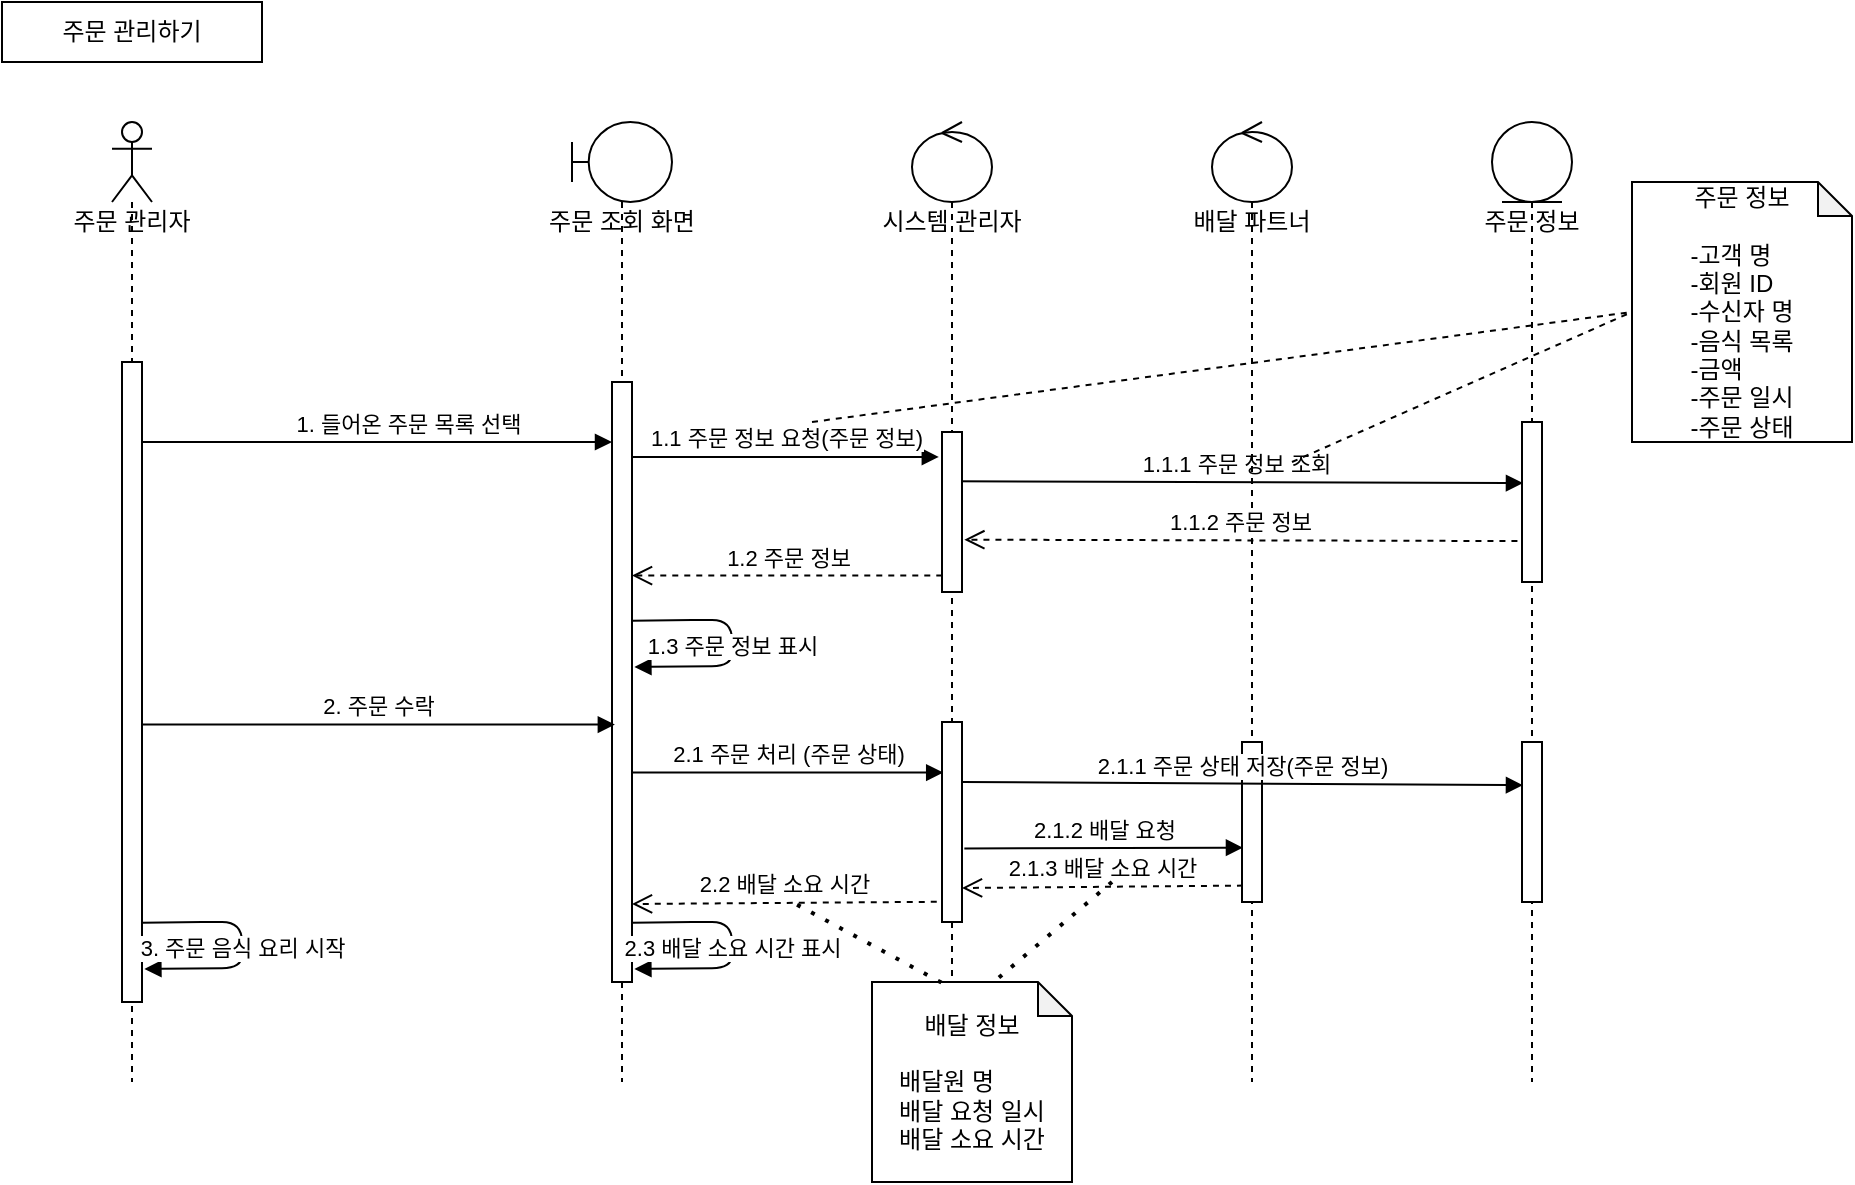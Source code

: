 <mxfile version="14.7.2" type="device" pages="2"><diagram id="PtMizo8kJHdcr32BwCNb" name="Page-1"><mxGraphModel dx="1158" dy="588" grid="1" gridSize="10" guides="1" tooltips="1" connect="1" arrows="1" fold="1" page="1" pageScale="1" pageWidth="1600" pageHeight="900" math="0" shadow="0"><root><mxCell id="0"/><mxCell id="1" parent="0"/><mxCell id="I_Oj-iH7kl1nIyZ3iDGh-1" value="" style="shape=umlLifeline;participant=umlActor;perimeter=lifelinePerimeter;whiteSpace=wrap;html=1;container=1;collapsible=0;recursiveResize=0;verticalAlign=top;spacingTop=36;outlineConnect=0;" vertex="1" parent="1"><mxGeometry x="130" y="130" width="20" height="480" as="geometry"/></mxCell><mxCell id="I_Oj-iH7kl1nIyZ3iDGh-2" value="" style="shape=umlLifeline;participant=umlBoundary;perimeter=lifelinePerimeter;whiteSpace=wrap;html=1;container=1;collapsible=0;recursiveResize=0;verticalAlign=top;spacingTop=36;outlineConnect=0;" vertex="1" parent="1"><mxGeometry x="360" y="130" width="50" height="480" as="geometry"/></mxCell><mxCell id="I_Oj-iH7kl1nIyZ3iDGh-3" value="" style="shape=umlLifeline;participant=umlControl;perimeter=lifelinePerimeter;whiteSpace=wrap;html=1;container=1;collapsible=0;recursiveResize=0;verticalAlign=top;spacingTop=36;outlineConnect=0;" vertex="1" parent="1"><mxGeometry x="530" y="130" width="40" height="480" as="geometry"/></mxCell><mxCell id="I_Oj-iH7kl1nIyZ3iDGh-4" value="" style="shape=umlLifeline;participant=umlEntity;perimeter=lifelinePerimeter;whiteSpace=wrap;html=1;container=1;collapsible=0;recursiveResize=0;verticalAlign=top;spacingTop=36;outlineConnect=0;" vertex="1" parent="1"><mxGeometry x="820" y="130" width="40" height="480" as="geometry"/></mxCell><mxCell id="I_Oj-iH7kl1nIyZ3iDGh-5" value="주문 관리자" style="text;html=1;strokeColor=none;fillColor=none;align=center;verticalAlign=middle;whiteSpace=wrap;rounded=0;" vertex="1" parent="1"><mxGeometry x="90" y="170" width="100" height="20" as="geometry"/></mxCell><mxCell id="I_Oj-iH7kl1nIyZ3iDGh-6" value="주문 조회 화면&lt;span style=&quot;color: rgba(0 , 0 , 0 , 0) ; font-family: monospace ; font-size: 0px&quot;&gt;%3CmxGraphModel%3E%3Croot%3E%3CmxCell%20id%3D%220%22%2F%3E%3CmxCell%20id%3D%221%22%20parent%3D%220%22%2F%3E%3CmxCell%20id%3D%222%22%20value%3D%22%EC%A3%BC%EB%AC%B8%20%EA%B4%80%EB%A6%AC%EC%9E%90%22%20style%3D%22text%3Bhtml%3D1%3BstrokeColor%3Dnone%3BfillColor%3Dnone%3Balign%3Dcenter%3BverticalAlign%3Dmiddle%3BwhiteSpace%3Dwrap%3Brounded%3D0%3B%22%20vertex%3D%221%22%20parent%3D%221%22%3E%3CmxGeometry%20x%3D%22320%22%20y%3D%22230%22%20width%3D%22100%22%20height%3D%2220%22%20as%3D%22geometry%22%2F%3E%3C%2FmxCell%3E%3C%2Froot%3E%3C%2FmxGraphModel%3E&lt;/span&gt;" style="text;html=1;strokeColor=none;fillColor=none;align=center;verticalAlign=middle;whiteSpace=wrap;rounded=0;" vertex="1" parent="1"><mxGeometry x="335" y="170" width="100" height="20" as="geometry"/></mxCell><mxCell id="I_Oj-iH7kl1nIyZ3iDGh-7" value="시스템 관리자" style="text;html=1;strokeColor=none;fillColor=none;align=center;verticalAlign=middle;whiteSpace=wrap;rounded=0;" vertex="1" parent="1"><mxGeometry x="500" y="170" width="100" height="20" as="geometry"/></mxCell><mxCell id="I_Oj-iH7kl1nIyZ3iDGh-8" value="주문 정보" style="text;html=1;strokeColor=none;fillColor=none;align=center;verticalAlign=middle;whiteSpace=wrap;rounded=0;" vertex="1" parent="1"><mxGeometry x="790" y="170" width="100" height="20" as="geometry"/></mxCell><mxCell id="I_Oj-iH7kl1nIyZ3iDGh-14" value="&lt;div&gt;&lt;span&gt;주문 정보&lt;/span&gt;&lt;/div&gt;&lt;div&gt;&lt;span&gt;&lt;br&gt;&lt;/span&gt;&lt;/div&gt;&lt;div style=&quot;text-align: left&quot;&gt;&lt;span&gt;-고객 명&lt;/span&gt;&lt;/div&gt;&lt;div style=&quot;text-align: left&quot;&gt;&lt;span&gt;-회원 ID&lt;/span&gt;&lt;/div&gt;&lt;div style=&quot;text-align: left&quot;&gt;&lt;span&gt;-수신자 명&lt;/span&gt;&lt;/div&gt;&lt;div style=&quot;text-align: left&quot;&gt;&lt;span&gt;-음식 목록&lt;/span&gt;&lt;/div&gt;&lt;div style=&quot;text-align: left&quot;&gt;&lt;span&gt;-금액&lt;/span&gt;&lt;/div&gt;&lt;div style=&quot;text-align: left&quot;&gt;&lt;span&gt;-주문 일시&lt;/span&gt;&lt;/div&gt;&lt;div style=&quot;text-align: left&quot;&gt;&lt;span&gt;-주문 상태&lt;/span&gt;&lt;/div&gt;" style="shape=note;whiteSpace=wrap;html=1;backgroundOutline=1;darkOpacity=0.05;size=17;align=center;" vertex="1" parent="1"><mxGeometry x="890" y="160" width="110" height="130" as="geometry"/></mxCell><mxCell id="I_Oj-iH7kl1nIyZ3iDGh-23" value="" style="html=1;points=[];perimeter=orthogonalPerimeter;" vertex="1" parent="1"><mxGeometry x="135" y="250" width="10" height="320" as="geometry"/></mxCell><mxCell id="I_Oj-iH7kl1nIyZ3iDGh-24" value="1. 들어온 주문 목록 선택" style="html=1;verticalAlign=bottom;endArrow=block;" edge="1" parent="1" source="I_Oj-iH7kl1nIyZ3iDGh-23" target="I_Oj-iH7kl1nIyZ3iDGh-26"><mxGeometry width="80" relative="1" as="geometry"><mxPoint x="155.5" y="290" as="sourcePoint"/><mxPoint x="390" y="290" as="targetPoint"/><Array as="points"><mxPoint x="365.5" y="290"/><mxPoint x="350" y="290"/></Array></mxGeometry></mxCell><mxCell id="I_Oj-iH7kl1nIyZ3iDGh-25" value="1.1 주문 정보 요청(주문 정보)" style="html=1;verticalAlign=bottom;endArrow=block;entryX=-0.159;entryY=0.156;entryDx=0;entryDy=0;entryPerimeter=0;" edge="1" parent="1" source="I_Oj-iH7kl1nIyZ3iDGh-26" target="I_Oj-iH7kl1nIyZ3iDGh-28"><mxGeometry width="80" relative="1" as="geometry"><mxPoint x="420" y="309.76" as="sourcePoint"/><mxPoint x="544.19" y="306.56" as="targetPoint"/></mxGeometry></mxCell><mxCell id="I_Oj-iH7kl1nIyZ3iDGh-26" value="" style="html=1;points=[];perimeter=orthogonalPerimeter;" vertex="1" parent="1"><mxGeometry x="380" y="260" width="10" height="300" as="geometry"/></mxCell><mxCell id="I_Oj-iH7kl1nIyZ3iDGh-27" value="1.1.1 주문 정보 조회" style="html=1;verticalAlign=bottom;endArrow=block;exitX=0.5;exitY=0.308;exitDx=0;exitDy=0;exitPerimeter=0;entryX=0.048;entryY=0.382;entryDx=0;entryDy=0;entryPerimeter=0;" edge="1" parent="1" source="I_Oj-iH7kl1nIyZ3iDGh-28" target="I_Oj-iH7kl1nIyZ3iDGh-35"><mxGeometry width="80" relative="1" as="geometry"><mxPoint x="560" y="309.66" as="sourcePoint"/><mxPoint x="790" y="309.66" as="targetPoint"/></mxGeometry></mxCell><mxCell id="I_Oj-iH7kl1nIyZ3iDGh-28" value="" style="html=1;points=[];perimeter=orthogonalPerimeter;" vertex="1" parent="1"><mxGeometry x="545" y="285" width="10" height="80" as="geometry"/></mxCell><mxCell id="I_Oj-iH7kl1nIyZ3iDGh-32" value="" style="shape=umlLifeline;participant=umlControl;perimeter=lifelinePerimeter;whiteSpace=wrap;html=1;container=1;collapsible=0;recursiveResize=0;verticalAlign=top;spacingTop=36;outlineConnect=0;" vertex="1" parent="1"><mxGeometry x="680" y="130" width="40" height="480" as="geometry"/></mxCell><mxCell id="I_Oj-iH7kl1nIyZ3iDGh-33" value="배달 파트너" style="text;html=1;strokeColor=none;fillColor=none;align=center;verticalAlign=middle;whiteSpace=wrap;rounded=0;" vertex="1" parent="1"><mxGeometry x="650" y="170" width="100" height="20" as="geometry"/></mxCell><mxCell id="I_Oj-iH7kl1nIyZ3iDGh-35" value="" style="html=1;points=[];perimeter=orthogonalPerimeter;" vertex="1" parent="1"><mxGeometry x="835" y="280" width="10" height="80" as="geometry"/></mxCell><mxCell id="I_Oj-iH7kl1nIyZ3iDGh-36" value="1.1.2 주문 정보" style="html=1;verticalAlign=bottom;endArrow=open;dashed=1;endSize=8;exitX=-0.228;exitY=0.744;exitDx=0;exitDy=0;exitPerimeter=0;entryX=1.117;entryY=0.673;entryDx=0;entryDy=0;entryPerimeter=0;" edge="1" parent="1" source="I_Oj-iH7kl1nIyZ3iDGh-35" target="I_Oj-iH7kl1nIyZ3iDGh-28"><mxGeometry relative="1" as="geometry"><mxPoint x="600" y="340" as="sourcePoint"/><mxPoint x="559" y="340" as="targetPoint"/></mxGeometry></mxCell><mxCell id="I_Oj-iH7kl1nIyZ3iDGh-37" value="1.2 주문 정보" style="html=1;verticalAlign=bottom;endArrow=open;dashed=1;endSize=8;exitX=0.014;exitY=0.897;exitDx=0;exitDy=0;exitPerimeter=0;" edge="1" parent="1" source="I_Oj-iH7kl1nIyZ3iDGh-28" target="I_Oj-iH7kl1nIyZ3iDGh-26"><mxGeometry relative="1" as="geometry"><mxPoint x="530" y="356" as="sourcePoint"/><mxPoint x="566.17" y="348.84" as="targetPoint"/></mxGeometry></mxCell><mxCell id="I_Oj-iH7kl1nIyZ3iDGh-38" value="2. 주문 수락" style="html=1;verticalAlign=bottom;endArrow=block;entryX=0.143;entryY=0.571;entryDx=0;entryDy=0;entryPerimeter=0;" edge="1" parent="1" source="I_Oj-iH7kl1nIyZ3iDGh-23" target="I_Oj-iH7kl1nIyZ3iDGh-26"><mxGeometry width="80" relative="1" as="geometry"><mxPoint x="150" y="390" as="sourcePoint"/><mxPoint x="380" y="390" as="targetPoint"/></mxGeometry></mxCell><mxCell id="I_Oj-iH7kl1nIyZ3iDGh-39" value="1.3 주문 정보 표시" style="html=1;verticalAlign=bottom;endArrow=block;exitX=1;exitY=0.398;exitDx=0;exitDy=0;exitPerimeter=0;entryX=1.12;entryY=0.475;entryDx=0;entryDy=0;entryPerimeter=0;" edge="1" parent="1" source="I_Oj-iH7kl1nIyZ3iDGh-26" target="I_Oj-iH7kl1nIyZ3iDGh-26"><mxGeometry x="0.19" width="80" relative="1" as="geometry"><mxPoint x="520" y="410" as="sourcePoint"/><mxPoint x="470" y="379" as="targetPoint"/><Array as="points"><mxPoint x="410" y="379"/><mxPoint x="440" y="379"/><mxPoint x="440" y="402"/></Array><mxPoint as="offset"/></mxGeometry></mxCell><mxCell id="I_Oj-iH7kl1nIyZ3iDGh-40" value="2.1 주문 처리 (주문 상태)" style="html=1;verticalAlign=bottom;endArrow=block;entryX=0.06;entryY=0.253;entryDx=0;entryDy=0;entryPerimeter=0;" edge="1" parent="1" source="I_Oj-iH7kl1nIyZ3iDGh-26" target="I_Oj-iH7kl1nIyZ3iDGh-42"><mxGeometry width="80" relative="1" as="geometry"><mxPoint x="430" y="450" as="sourcePoint"/><mxPoint x="510" y="450" as="targetPoint"/></mxGeometry></mxCell><mxCell id="I_Oj-iH7kl1nIyZ3iDGh-42" value="" style="html=1;points=[];perimeter=orthogonalPerimeter;" vertex="1" parent="1"><mxGeometry x="545" y="430" width="10" height="100" as="geometry"/></mxCell><mxCell id="I_Oj-iH7kl1nIyZ3iDGh-43" value="" style="html=1;points=[];perimeter=orthogonalPerimeter;" vertex="1" parent="1"><mxGeometry x="835" y="440" width="10" height="80" as="geometry"/></mxCell><mxCell id="I_Oj-iH7kl1nIyZ3iDGh-45" value="2.1.2 배달 요청" style="html=1;verticalAlign=bottom;endArrow=block;entryX=0.048;entryY=0.498;entryDx=0;entryDy=0;entryPerimeter=0;exitX=1.117;exitY=0.502;exitDx=0;exitDy=0;exitPerimeter=0;" edge="1" parent="1"><mxGeometry width="80" relative="1" as="geometry"><mxPoint x="556.17" y="493.2" as="sourcePoint"/><mxPoint x="695.48" y="492.84" as="targetPoint"/></mxGeometry></mxCell><mxCell id="I_Oj-iH7kl1nIyZ3iDGh-46" value="" style="html=1;points=[];perimeter=orthogonalPerimeter;" vertex="1" parent="1"><mxGeometry x="695" y="440" width="10" height="80" as="geometry"/></mxCell><mxCell id="I_Oj-iH7kl1nIyZ3iDGh-44" value="2.1.1 주문 상태 저장(주문 정보)" style="html=1;verticalAlign=bottom;endArrow=block;exitX=0.5;exitY=0.308;exitDx=0;exitDy=0;exitPerimeter=0;entryX=0.048;entryY=0.27;entryDx=0;entryDy=0;entryPerimeter=0;" edge="1" parent="1" target="I_Oj-iH7kl1nIyZ3iDGh-43"><mxGeometry width="80" relative="1" as="geometry"><mxPoint x="555.0" y="460.0" as="sourcePoint"/><mxPoint x="780" y="461" as="targetPoint"/></mxGeometry></mxCell><mxCell id="I_Oj-iH7kl1nIyZ3iDGh-47" value="2.1.3 배달 소요 시간" style="html=1;verticalAlign=bottom;endArrow=open;dashed=1;endSize=8;entryX=1.117;entryY=0.673;entryDx=0;entryDy=0;entryPerimeter=0;exitX=0.048;exitY=0.735;exitDx=0;exitDy=0;exitPerimeter=0;" edge="1" parent="1"><mxGeometry relative="1" as="geometry"><mxPoint x="695.48" y="511.8" as="sourcePoint"/><mxPoint x="555.0" y="513" as="targetPoint"/></mxGeometry></mxCell><mxCell id="I_Oj-iH7kl1nIyZ3iDGh-48" value="2.2 배달 소요 시간" style="html=1;verticalAlign=bottom;endArrow=open;dashed=1;endSize=8;exitX=-0.262;exitY=0.799;exitDx=0;exitDy=0;exitPerimeter=0;" edge="1" parent="1"><mxGeometry relative="1" as="geometry"><mxPoint x="542.38" y="519.9" as="sourcePoint"/><mxPoint x="390" y="521" as="targetPoint"/></mxGeometry></mxCell><mxCell id="I_Oj-iH7kl1nIyZ3iDGh-49" value="2.3 배달 소요 시간 표시" style="html=1;verticalAlign=bottom;endArrow=block;exitX=1;exitY=0.398;exitDx=0;exitDy=0;exitPerimeter=0;entryX=1.12;entryY=0.475;entryDx=0;entryDy=0;entryPerimeter=0;" edge="1" parent="1"><mxGeometry x="0.19" width="80" relative="1" as="geometry"><mxPoint x="390" y="530.4" as="sourcePoint"/><mxPoint x="391.2" y="553.5" as="targetPoint"/><Array as="points"><mxPoint x="410" y="530"/><mxPoint x="440" y="530"/><mxPoint x="440" y="553"/></Array><mxPoint as="offset"/></mxGeometry></mxCell><mxCell id="I_Oj-iH7kl1nIyZ3iDGh-51" value="3. 주문 음식 요리 시작" style="html=1;verticalAlign=bottom;endArrow=block;exitX=1;exitY=0.398;exitDx=0;exitDy=0;exitPerimeter=0;entryX=1.12;entryY=0.475;entryDx=0;entryDy=0;entryPerimeter=0;" edge="1" parent="1"><mxGeometry x="0.19" width="80" relative="1" as="geometry"><mxPoint x="145" y="530.4" as="sourcePoint"/><mxPoint x="146.2" y="553.5" as="targetPoint"/><Array as="points"><mxPoint x="165" y="530"/><mxPoint x="195" y="530"/><mxPoint x="195" y="553"/></Array><mxPoint as="offset"/></mxGeometry></mxCell><mxCell id="I_Oj-iH7kl1nIyZ3iDGh-52" value="배달 정보&lt;br&gt;&lt;br&gt;&lt;div style=&quot;text-align: left&quot;&gt;&lt;span&gt;배달원 명&lt;/span&gt;&lt;/div&gt;&lt;div style=&quot;text-align: left&quot;&gt;&lt;span&gt;배달 요청 일시&lt;/span&gt;&lt;/div&gt;&lt;div style=&quot;text-align: left&quot;&gt;&lt;span&gt;배달 소요 시간&lt;/span&gt;&lt;/div&gt;" style="shape=note;whiteSpace=wrap;html=1;backgroundOutline=1;darkOpacity=0.05;size=17;align=center;" vertex="1" parent="1"><mxGeometry x="510" y="560" width="100" height="100" as="geometry"/></mxCell><mxCell id="I_Oj-iH7kl1nIyZ3iDGh-55" value="" style="endArrow=none;dashed=1;html=1;dashPattern=1 3;strokeWidth=2;entryX=0.62;entryY=-0.01;entryDx=0;entryDy=0;entryPerimeter=0;" edge="1" parent="1" target="I_Oj-iH7kl1nIyZ3iDGh-52"><mxGeometry width="50" height="50" relative="1" as="geometry"><mxPoint x="630" y="510" as="sourcePoint"/><mxPoint x="510" y="460" as="targetPoint"/></mxGeometry></mxCell><mxCell id="I_Oj-iH7kl1nIyZ3iDGh-57" value="" style="endArrow=none;dashed=1;html=1;dashPattern=1 3;strokeWidth=2;exitX=0.347;exitY=0.003;exitDx=0;exitDy=0;exitPerimeter=0;" edge="1" parent="1" source="I_Oj-iH7kl1nIyZ3iDGh-52"><mxGeometry width="50" height="50" relative="1" as="geometry"><mxPoint x="500" y="580" as="sourcePoint"/><mxPoint x="470" y="520" as="targetPoint"/></mxGeometry></mxCell><mxCell id="I_Oj-iH7kl1nIyZ3iDGh-58" value="" style="endArrow=none;dashed=1;html=1;entryX=0;entryY=0.5;entryDx=0;entryDy=0;entryPerimeter=0;" edge="1" parent="1" target="I_Oj-iH7kl1nIyZ3iDGh-14"><mxGeometry width="50" height="50" relative="1" as="geometry"><mxPoint x="480" y="280" as="sourcePoint"/><mxPoint x="620" y="350" as="targetPoint"/></mxGeometry></mxCell><mxCell id="I_Oj-iH7kl1nIyZ3iDGh-59" value="" style="endArrow=none;dashed=1;html=1;entryX=0;entryY=0.5;entryDx=0;entryDy=0;entryPerimeter=0;" edge="1" parent="1" target="I_Oj-iH7kl1nIyZ3iDGh-14"><mxGeometry width="50" height="50" relative="1" as="geometry"><mxPoint x="720" y="300" as="sourcePoint"/><mxPoint x="620" y="350" as="targetPoint"/></mxGeometry></mxCell><mxCell id="I_Oj-iH7kl1nIyZ3iDGh-60" value="주문 관리하기" style="rounded=0;whiteSpace=wrap;html=1;" vertex="1" parent="1"><mxGeometry x="75" y="70" width="130" height="30" as="geometry"/></mxCell></root></mxGraphModel></diagram><diagram id="ohVHnFMI1CoeucQqfB04" name="Page-2"><mxGraphModel dx="1635" dy="896" grid="1" gridSize="10" guides="1" tooltips="1" connect="1" arrows="1" fold="1" page="1" pageScale="1" pageWidth="1600" pageHeight="900" math="0" shadow="0"><root><mxCell id="iir3wkI5qX5CAsYj51bI-0"/><mxCell id="iir3wkI5qX5CAsYj51bI-1" parent="iir3wkI5qX5CAsYj51bI-0"/><mxCell id="T5Q90fNKt7LQQV0KoBLM-27" value="" style="shape=umlLifeline;participant=umlActor;perimeter=lifelinePerimeter;whiteSpace=wrap;html=1;container=1;collapsible=0;recursiveResize=0;verticalAlign=top;spacingTop=36;outlineConnect=0;" vertex="1" parent="iir3wkI5qX5CAsYj51bI-1"><mxGeometry x="130" y="130" width="20" height="480" as="geometry"/></mxCell><mxCell id="T5Q90fNKt7LQQV0KoBLM-28" value="" style="shape=umlLifeline;participant=umlBoundary;perimeter=lifelinePerimeter;whiteSpace=wrap;html=1;container=1;collapsible=0;recursiveResize=0;verticalAlign=top;spacingTop=36;outlineConnect=0;" vertex="1" parent="iir3wkI5qX5CAsYj51bI-1"><mxGeometry x="360" y="130" width="50" height="480" as="geometry"/></mxCell><mxCell id="T5Q90fNKt7LQQV0KoBLM-29" value="" style="shape=umlLifeline;participant=umlControl;perimeter=lifelinePerimeter;whiteSpace=wrap;html=1;container=1;collapsible=0;recursiveResize=0;verticalAlign=top;spacingTop=36;outlineConnect=0;" vertex="1" parent="iir3wkI5qX5CAsYj51bI-1"><mxGeometry x="620" y="130" width="40" height="480" as="geometry"/></mxCell><mxCell id="T5Q90fNKt7LQQV0KoBLM-30" value="" style="shape=umlLifeline;participant=umlEntity;perimeter=lifelinePerimeter;whiteSpace=wrap;html=1;container=1;collapsible=0;recursiveResize=0;verticalAlign=top;spacingTop=36;outlineConnect=0;" vertex="1" parent="iir3wkI5qX5CAsYj51bI-1"><mxGeometry x="880" y="130" width="40" height="480" as="geometry"/></mxCell><mxCell id="T5Q90fNKt7LQQV0KoBLM-31" value="주문 관리자" style="text;html=1;strokeColor=none;fillColor=none;align=center;verticalAlign=middle;whiteSpace=wrap;rounded=0;" vertex="1" parent="iir3wkI5qX5CAsYj51bI-1"><mxGeometry x="90" y="170" width="100" height="20" as="geometry"/></mxCell><mxCell id="T5Q90fNKt7LQQV0KoBLM-32" value="주문 조회 화면&lt;span style=&quot;color: rgba(0 , 0 , 0 , 0) ; font-family: monospace ; font-size: 0px&quot;&gt;%3CmxGraphModel%3E%3Croot%3E%3CmxCell%20id%3D%220%22%2F%3E%3CmxCell%20id%3D%221%22%20parent%3D%220%22%2F%3E%3CmxCell%20id%3D%222%22%20value%3D%22%EC%A3%BC%EB%AC%B8%20%EA%B4%80%EB%A6%AC%EC%9E%90%22%20style%3D%22text%3Bhtml%3D1%3BstrokeColor%3Dnone%3BfillColor%3Dnone%3Balign%3Dcenter%3BverticalAlign%3Dmiddle%3BwhiteSpace%3Dwrap%3Brounded%3D0%3B%22%20vertex%3D%221%22%20parent%3D%221%22%3E%3CmxGeometry%20x%3D%22320%22%20y%3D%22230%22%20width%3D%22100%22%20height%3D%2220%22%20as%3D%22geometry%22%2F%3E%3C%2FmxCell%3E%3C%2Froot%3E%3C%2FmxGraphModel%3E&lt;/span&gt;" style="text;html=1;strokeColor=none;fillColor=none;align=center;verticalAlign=middle;whiteSpace=wrap;rounded=0;" vertex="1" parent="iir3wkI5qX5CAsYj51bI-1"><mxGeometry x="335" y="170" width="100" height="20" as="geometry"/></mxCell><mxCell id="T5Q90fNKt7LQQV0KoBLM-33" value="시스템 관리자" style="text;html=1;strokeColor=none;fillColor=none;align=center;verticalAlign=middle;whiteSpace=wrap;rounded=0;" vertex="1" parent="iir3wkI5qX5CAsYj51bI-1"><mxGeometry x="590" y="170" width="100" height="20" as="geometry"/></mxCell><mxCell id="T5Q90fNKt7LQQV0KoBLM-34" value="주문 정보" style="text;html=1;strokeColor=none;fillColor=none;align=center;verticalAlign=middle;whiteSpace=wrap;rounded=0;" vertex="1" parent="iir3wkI5qX5CAsYj51bI-1"><mxGeometry x="850" y="170" width="100" height="20" as="geometry"/></mxCell><mxCell id="T5Q90fNKt7LQQV0KoBLM-35" value="" style="endArrow=classic;html=1;" edge="1" parent="iir3wkI5qX5CAsYj51bI-1" source="T5Q90fNKt7LQQV0KoBLM-27"><mxGeometry relative="1" as="geometry"><mxPoint x="440" y="320" as="sourcePoint"/><mxPoint x="380" y="370" as="targetPoint"/></mxGeometry></mxCell><mxCell id="T5Q90fNKt7LQQV0KoBLM-36" value="" style="endArrow=classic;html=1;dashed=1;" edge="1" parent="iir3wkI5qX5CAsYj51bI-1" source="T5Q90fNKt7LQQV0KoBLM-28" target="T5Q90fNKt7LQQV0KoBLM-27"><mxGeometry relative="1" as="geometry"><mxPoint x="380" y="320" as="sourcePoint"/><mxPoint x="540" y="320" as="targetPoint"/><Array as="points"><mxPoint x="300" y="320"/><mxPoint x="250" y="320"/></Array></mxGeometry></mxCell><mxCell id="T5Q90fNKt7LQQV0KoBLM-37" value="주문 정보" style="edgeLabel;resizable=0;html=1;align=center;verticalAlign=middle;" connectable="0" vertex="1" parent="T5Q90fNKt7LQQV0KoBLM-36"><mxGeometry relative="1" as="geometry"/></mxCell><mxCell id="T5Q90fNKt7LQQV0KoBLM-38" value="" style="endArrow=classic;html=1;" edge="1" parent="iir3wkI5qX5CAsYj51bI-1" source="T5Q90fNKt7LQQV0KoBLM-27" target="T5Q90fNKt7LQQV0KoBLM-28"><mxGeometry relative="1" as="geometry"><mxPoint x="440" y="320" as="sourcePoint"/><mxPoint x="440" y="450" as="targetPoint"/><Array as="points"><mxPoint x="330" y="420"/></Array></mxGeometry></mxCell><mxCell id="T5Q90fNKt7LQQV0KoBLM-39" value="2. 주문 정보 변경(주문 정보)" style="edgeLabel;resizable=0;html=1;align=center;verticalAlign=middle;" connectable="0" vertex="1" parent="T5Q90fNKt7LQQV0KoBLM-38"><mxGeometry relative="1" as="geometry"><mxPoint as="offset"/></mxGeometry></mxCell><mxCell id="T5Q90fNKt7LQQV0KoBLM-40" value="고객 명&lt;br&gt;회원 ID&lt;br&gt;수신자 명&lt;br&gt;음식 목록&lt;br&gt;금액&lt;br&gt;주문 일시&lt;br&gt;주문 상태" style="shape=note;whiteSpace=wrap;html=1;backgroundOutline=1;darkOpacity=0.05;size=17;" vertex="1" parent="iir3wkI5qX5CAsYj51bI-1"><mxGeometry x="1000" y="260" width="80" height="100" as="geometry"/></mxCell><mxCell id="T5Q90fNKt7LQQV0KoBLM-41" value="" style="endArrow=classic;html=1;" edge="1" parent="iir3wkI5qX5CAsYj51bI-1" source="T5Q90fNKt7LQQV0KoBLM-28" target="T5Q90fNKt7LQQV0KoBLM-29"><mxGeometry relative="1" as="geometry"><mxPoint x="149.5" y="430" as="sourcePoint"/><mxPoint x="394.5" y="430" as="targetPoint"/><Array as="points"><mxPoint x="385" y="440"/></Array></mxGeometry></mxCell><mxCell id="T5Q90fNKt7LQQV0KoBLM-42" value="2.주문 정보 송신" style="edgeLabel;resizable=0;html=1;align=center;verticalAlign=middle;" connectable="0" vertex="1" parent="T5Q90fNKt7LQQV0KoBLM-41"><mxGeometry relative="1" as="geometry"><mxPoint as="offset"/></mxGeometry></mxCell><mxCell id="T5Q90fNKt7LQQV0KoBLM-43" value="" style="endArrow=classic;html=1;exitX=0.944;exitY=0.809;exitDx=0;exitDy=0;exitPerimeter=0;" edge="1" parent="iir3wkI5qX5CAsYj51bI-1" source="T5Q90fNKt7LQQV0KoBLM-49" target="T5Q90fNKt7LQQV0KoBLM-27"><mxGeometry relative="1" as="geometry"><mxPoint x="150" y="460" as="sourcePoint"/><mxPoint x="250" y="460" as="targetPoint"/><Array as="points"><mxPoint x="240" y="470"/><mxPoint x="240" y="460"/><mxPoint x="240" y="450"/></Array></mxGeometry></mxCell><mxCell id="T5Q90fNKt7LQQV0KoBLM-44" value="" style="endArrow=classic;html=1;" edge="1" parent="iir3wkI5qX5CAsYj51bI-1" source="T5Q90fNKt7LQQV0KoBLM-29" target="T5Q90fNKt7LQQV0KoBLM-30"><mxGeometry relative="1" as="geometry"><mxPoint x="640" y="360" as="sourcePoint"/><mxPoint x="895" y="360" as="targetPoint"/><Array as="points"/></mxGeometry></mxCell><mxCell id="T5Q90fNKt7LQQV0KoBLM-45" value="3.주문 정보 등록" style="edgeLabel;resizable=0;html=1;align=center;verticalAlign=middle;" connectable="0" vertex="1" parent="T5Q90fNKt7LQQV0KoBLM-44"><mxGeometry relative="1" as="geometry"><mxPoint as="offset"/></mxGeometry></mxCell><mxCell id="T5Q90fNKt7LQQV0KoBLM-46" value="주문 정보" style="html=1;verticalAlign=bottom;endArrow=block;" edge="1" parent="iir3wkI5qX5CAsYj51bI-1" source="T5Q90fNKt7LQQV0KoBLM-30" target="T5Q90fNKt7LQQV0KoBLM-29"><mxGeometry width="80" relative="1" as="geometry"><mxPoint x="450" y="480" as="sourcePoint"/><mxPoint x="530" y="480" as="targetPoint"/><Array as="points"><mxPoint x="860" y="510"/></Array></mxGeometry></mxCell><mxCell id="T5Q90fNKt7LQQV0KoBLM-47" value="" style="endArrow=classic;html=1;dashed=1;" edge="1" parent="iir3wkI5qX5CAsYj51bI-1"><mxGeometry relative="1" as="geometry"><mxPoint x="380" y="500" as="sourcePoint"/><mxPoint x="150" y="500" as="targetPoint"/><Array as="points"><mxPoint x="310.5" y="500"/><mxPoint x="260.5" y="500"/></Array></mxGeometry></mxCell><mxCell id="T5Q90fNKt7LQQV0KoBLM-48" value="주문 정보" style="edgeLabel;resizable=0;html=1;align=center;verticalAlign=middle;" connectable="0" vertex="1" parent="T5Q90fNKt7LQQV0KoBLM-47"><mxGeometry relative="1" as="geometry"/></mxCell><mxCell id="T5Q90fNKt7LQQV0KoBLM-49" value="" style="html=1;points=[];perimeter=orthogonalPerimeter;" vertex="1" parent="iir3wkI5qX5CAsYj51bI-1"><mxGeometry x="135" y="270" width="10" height="250" as="geometry"/></mxCell><mxCell id="T5Q90fNKt7LQQV0KoBLM-50" value="dispatch" style="html=1;verticalAlign=bottom;endArrow=block;" edge="1" parent="iir3wkI5qX5CAsYj51bI-1"><mxGeometry width="80" relative="1" as="geometry"><mxPoint x="530" y="440" as="sourcePoint"/><mxPoint x="610" y="440" as="targetPoint"/></mxGeometry></mxCell></root></mxGraphModel></diagram></mxfile>